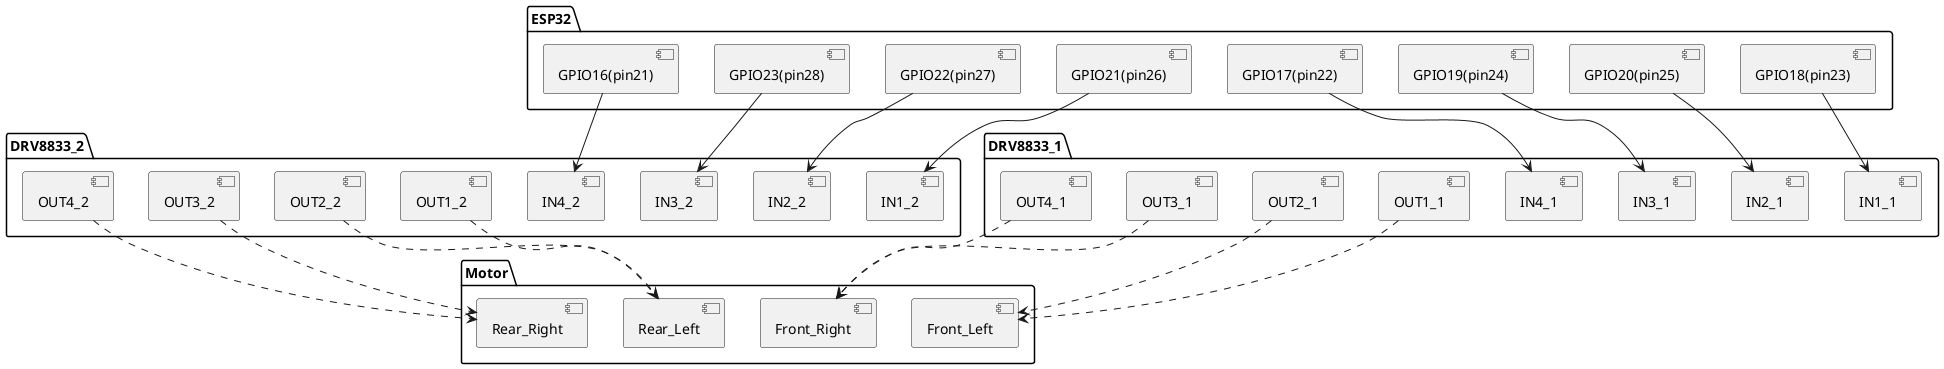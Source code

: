 @startuml

package "ESP32"{
component [GPIO18(pin23)]
component [GPIO20(pin25)]
component [GPIO19(pin24)]
component [GPIO17(pin22)]

component [GPIO21(pin26)]
component [GPIO22(pin27)]
component [GPIO23(pin28)]
component [GPIO16(pin21)]
}

package "DRV8833_1"{
component [IN1_1]
component [IN2_1]
component [IN3_1]
component [IN4_1]
component [OUT1_1]
component [OUT2_1]
component [OUT3_1]
component [OUT4_1]
}

package "DRV8833_2"{
component [IN1_2]
component [IN2_2]
component [IN3_2]
component [IN4_2]
component [OUT1_2]
component [OUT2_2]
component [OUT3_2]
component [OUT4_2]
}

package "Motor"{
component [Front_Left]
component [Front_Right]
component [Rear_Left]
component [Rear_Right]
}

'----------Connections------------
[GPIO18(pin23)] --> [IN1_1]
[GPIO20(pin25)] --> [IN2_1]
[GPIO19(pin24)] --> [IN3_1]
[GPIO17(pin22)] --> [IN4_1]

[OUT1_1] ..> [Front_Left]
[OUT2_1] ..> [Front_Left]
[OUT3_1] ..> [Front_Right]
[OUT4_1] ..> [Front_Right]

[GPIO21(pin26)] -> [IN1_2]
[GPIO22(pin27)] -> [IN2_2]
[GPIO23(pin28)] -> [IN3_2]
[GPIO16(pin21)] -> [IN4_2]

[OUT1_2] ..> [Rear_Left]
[OUT2_2] ..> [Rear_Left]
[OUT3_2] ..> [Rear_Right]
[OUT4_2] ..> [Rear_Right]
@enduml